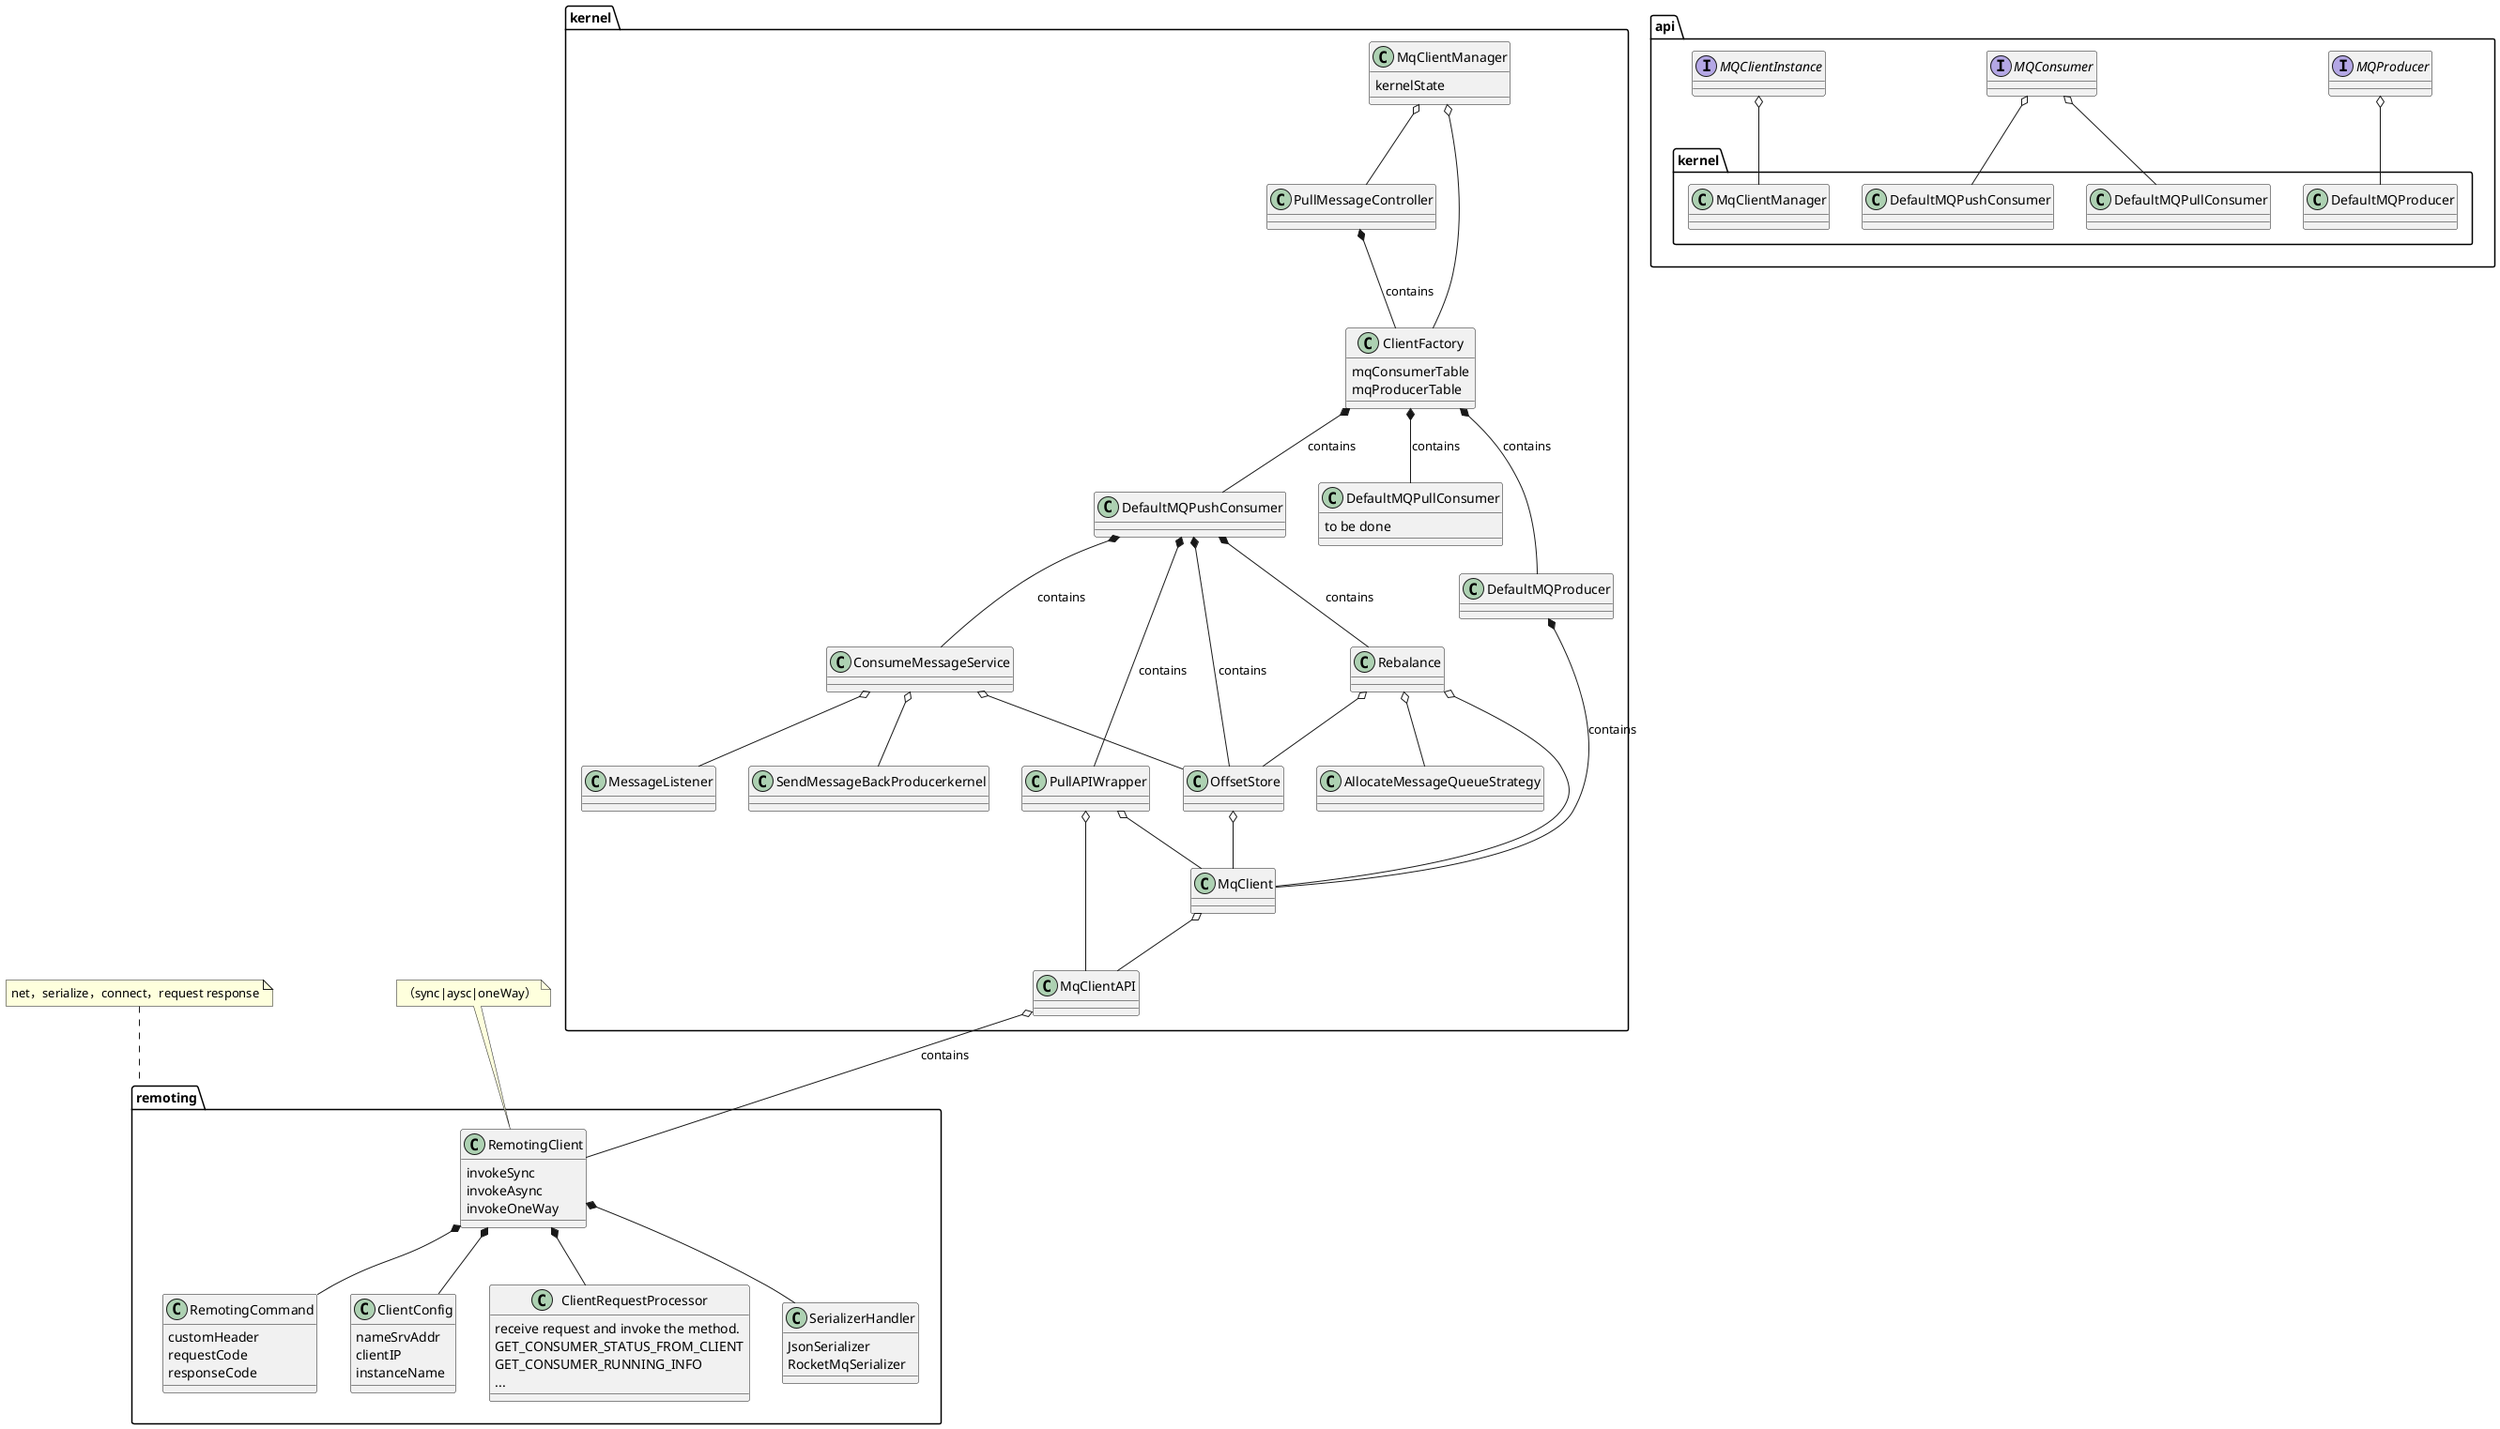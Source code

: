 @startuml
interface api.MQProducer{

}
interface api.MQConsumer{

}
interface api.MQClientInstance{

       
}

namespace api{
    MQClientInstance o-- kernel.MqClientManager
    MQProducer o-- kernel.DefaultMQProducer
    MQConsumer o-- kernel.DefaultMQPushConsumer
     MQConsumer o-- kernel.DefaultMQPullConsumer
}

class kernel.MqClientManager{
kernelState
}
class kernel.PullMessageController{

}
class kernel.AllocateMessageQueueStrategy{
}
class kernel.ClientFactory{
mqConsumerTable
mqProducerTable
}
class kernel.DefaultMQPushConsumer{
}
class kernel.DefaultMQPullConsumer{
    to be done
}
class kernel.DefaultMQProducer{
 }
 class kernel.MqClient{

 }
 class kernel.MessageListener{
 }
  class remoting.RemotingClient{
   invokeSync
   invokeAsync
   invokeOneWay
  }
 class remoting.RemotingCommand{
  customHeader
  requestCode
  responseCode
 }
  class remoting.ClientConfig{
   nameSrvAddr
   clientIP
   instanceName
  }
  class remoting.ClientRequestProcessor{
     receive request and invoke the method.
     GET_CONSUMER_STATUS_FROM_CLIENT
     GET_CONSUMER_RUNNING_INFO
     ...
    }
    class remoting.SerializerHandler{
       JsonSerializer
       RocketMqSerializer
    }


namespace kernel{


kernel.PullMessageController *-- kernel.ClientFactory:contains
    MqClientManager o-- PullMessageController
    MqClientManager o-- ClientFactory
    kernel.ClientFactory *-- DefaultMQPushConsumer:contains
    kernel.ClientFactory *-- DefaultMQPullConsumer:contains
    DefaultMQPushConsumer *-- kernel.PullAPIWrapper : contains
    DefaultMQPushConsumer *-- kernel.OffsetStore : contains
    DefaultMQPushConsumer *-- kernel.Rebalance : contains
    DefaultMQPushConsumer *-- kernel.ConsumeMessageService : contains
    kernel.ClientFactory *-- DefaultMQProducer:contains

    DefaultMQProducer *-- kernel.MqClient :contains


}

namespace kernel{
    MqClientAPI o-- remoting.RemotingClient:contains
    OffsetStore o-- MqClient
    PullAPIWrapper o-- MqClient
    MqClient o-- MqClientAPI
    PullAPIWrapper o-- MqClientAPI
    Rebalance o-- MqClient
    Rebalance o-- OffsetStore
    Rebalance o-- AllocateMessageQueueStrategy
    ConsumeMessageService o-- SendMessageBackProducerkernel
    ConsumeMessageService o-- OffsetStore
    ConsumeMessageService o-- MessageListener
}

namespace remoting {
  RemotingClient  *-- RemotingCommand
  RemotingClient *-- ClientConfig
    RemotingClient  *-- ClientRequestProcessor
    RemotingClient *-- SerializerHandler


}



note top of remoting.RemotingClient :（sync|aysc|oneWay）
note top of remoting :net，serialize，connect，request response

@enduml